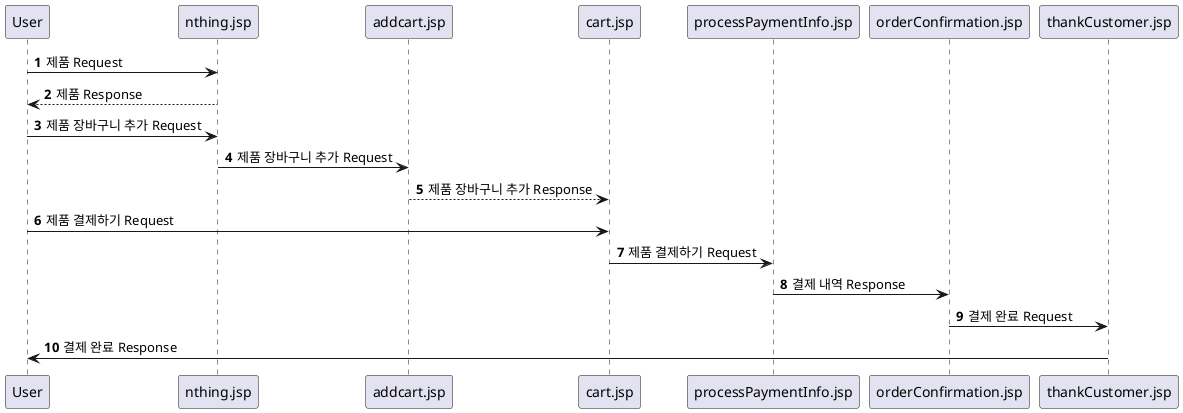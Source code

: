 @startuml
'https://plantuml.com/sequence-diagram

autonumber

User -> nthing.jsp : 제품 Request
nthing.jsp --> User: 제품 Response
User -> nthing.jsp : 제품 장바구니 추가 Request
nthing.jsp -> addcart.jsp: 제품 장바구니 추가 Request
addcart.jsp --> cart.jsp: 제품 장바구니 추가 Response
User -> cart.jsp : 제품 결제하기 Request
cart.jsp -> processPaymentInfo.jsp :제품 결제하기 Request
processPaymentInfo.jsp -> orderConfirmation.jsp : 결제 내역 Response
orderConfirmation.jsp -> thankCustomer.jsp : 결제 완료 Request
thankCustomer.jsp -> User : 결제 완료 Response



@enduml